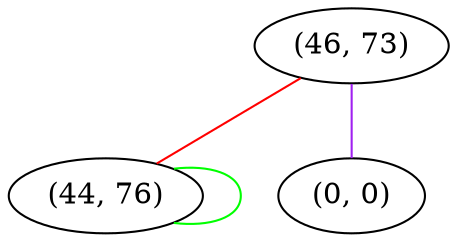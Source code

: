 graph "" {
"(46, 73)";
"(44, 76)";
"(0, 0)";
"(46, 73)" -- "(44, 76)"  [color=red, key=0, weight=1];
"(46, 73)" -- "(0, 0)"  [color=purple, key=0, weight=4];
"(44, 76)" -- "(44, 76)"  [color=green, key=0, weight=2];
}
